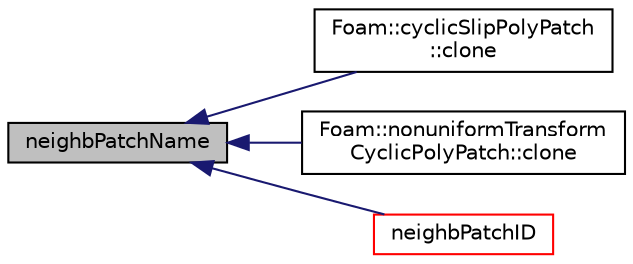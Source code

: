 digraph "neighbPatchName"
{
  bgcolor="transparent";
  edge [fontname="Helvetica",fontsize="10",labelfontname="Helvetica",labelfontsize="10"];
  node [fontname="Helvetica",fontsize="10",shape=record];
  rankdir="LR";
  Node1 [label="neighbPatchName",height=0.2,width=0.4,color="black", fillcolor="grey75", style="filled", fontcolor="black"];
  Node1 -> Node2 [dir="back",color="midnightblue",fontsize="10",style="solid",fontname="Helvetica"];
  Node2 [label="Foam::cyclicSlipPolyPatch\l::clone",height=0.2,width=0.4,color="black",URL="$a00491.html#a1f85aaaa13110e27761653927eea8bbc",tooltip="Construct and return a clone, resetting the face list. "];
  Node1 -> Node3 [dir="back",color="midnightblue",fontsize="10",style="solid",fontname="Helvetica"];
  Node3 [label="Foam::nonuniformTransform\lCyclicPolyPatch::clone",height=0.2,width=0.4,color="black",URL="$a01630.html#a1f85aaaa13110e27761653927eea8bbc",tooltip="Construct and return a clone, resetting the face list. "];
  Node1 -> Node4 [dir="back",color="midnightblue",fontsize="10",style="solid",fontname="Helvetica"];
  Node4 [label="neighbPatchID",height=0.2,width=0.4,color="red",URL="$a00484.html#a5c827b6fffa3dadbe60d9d74ec9140d8",tooltip="Neighbour patchID. "];
}
